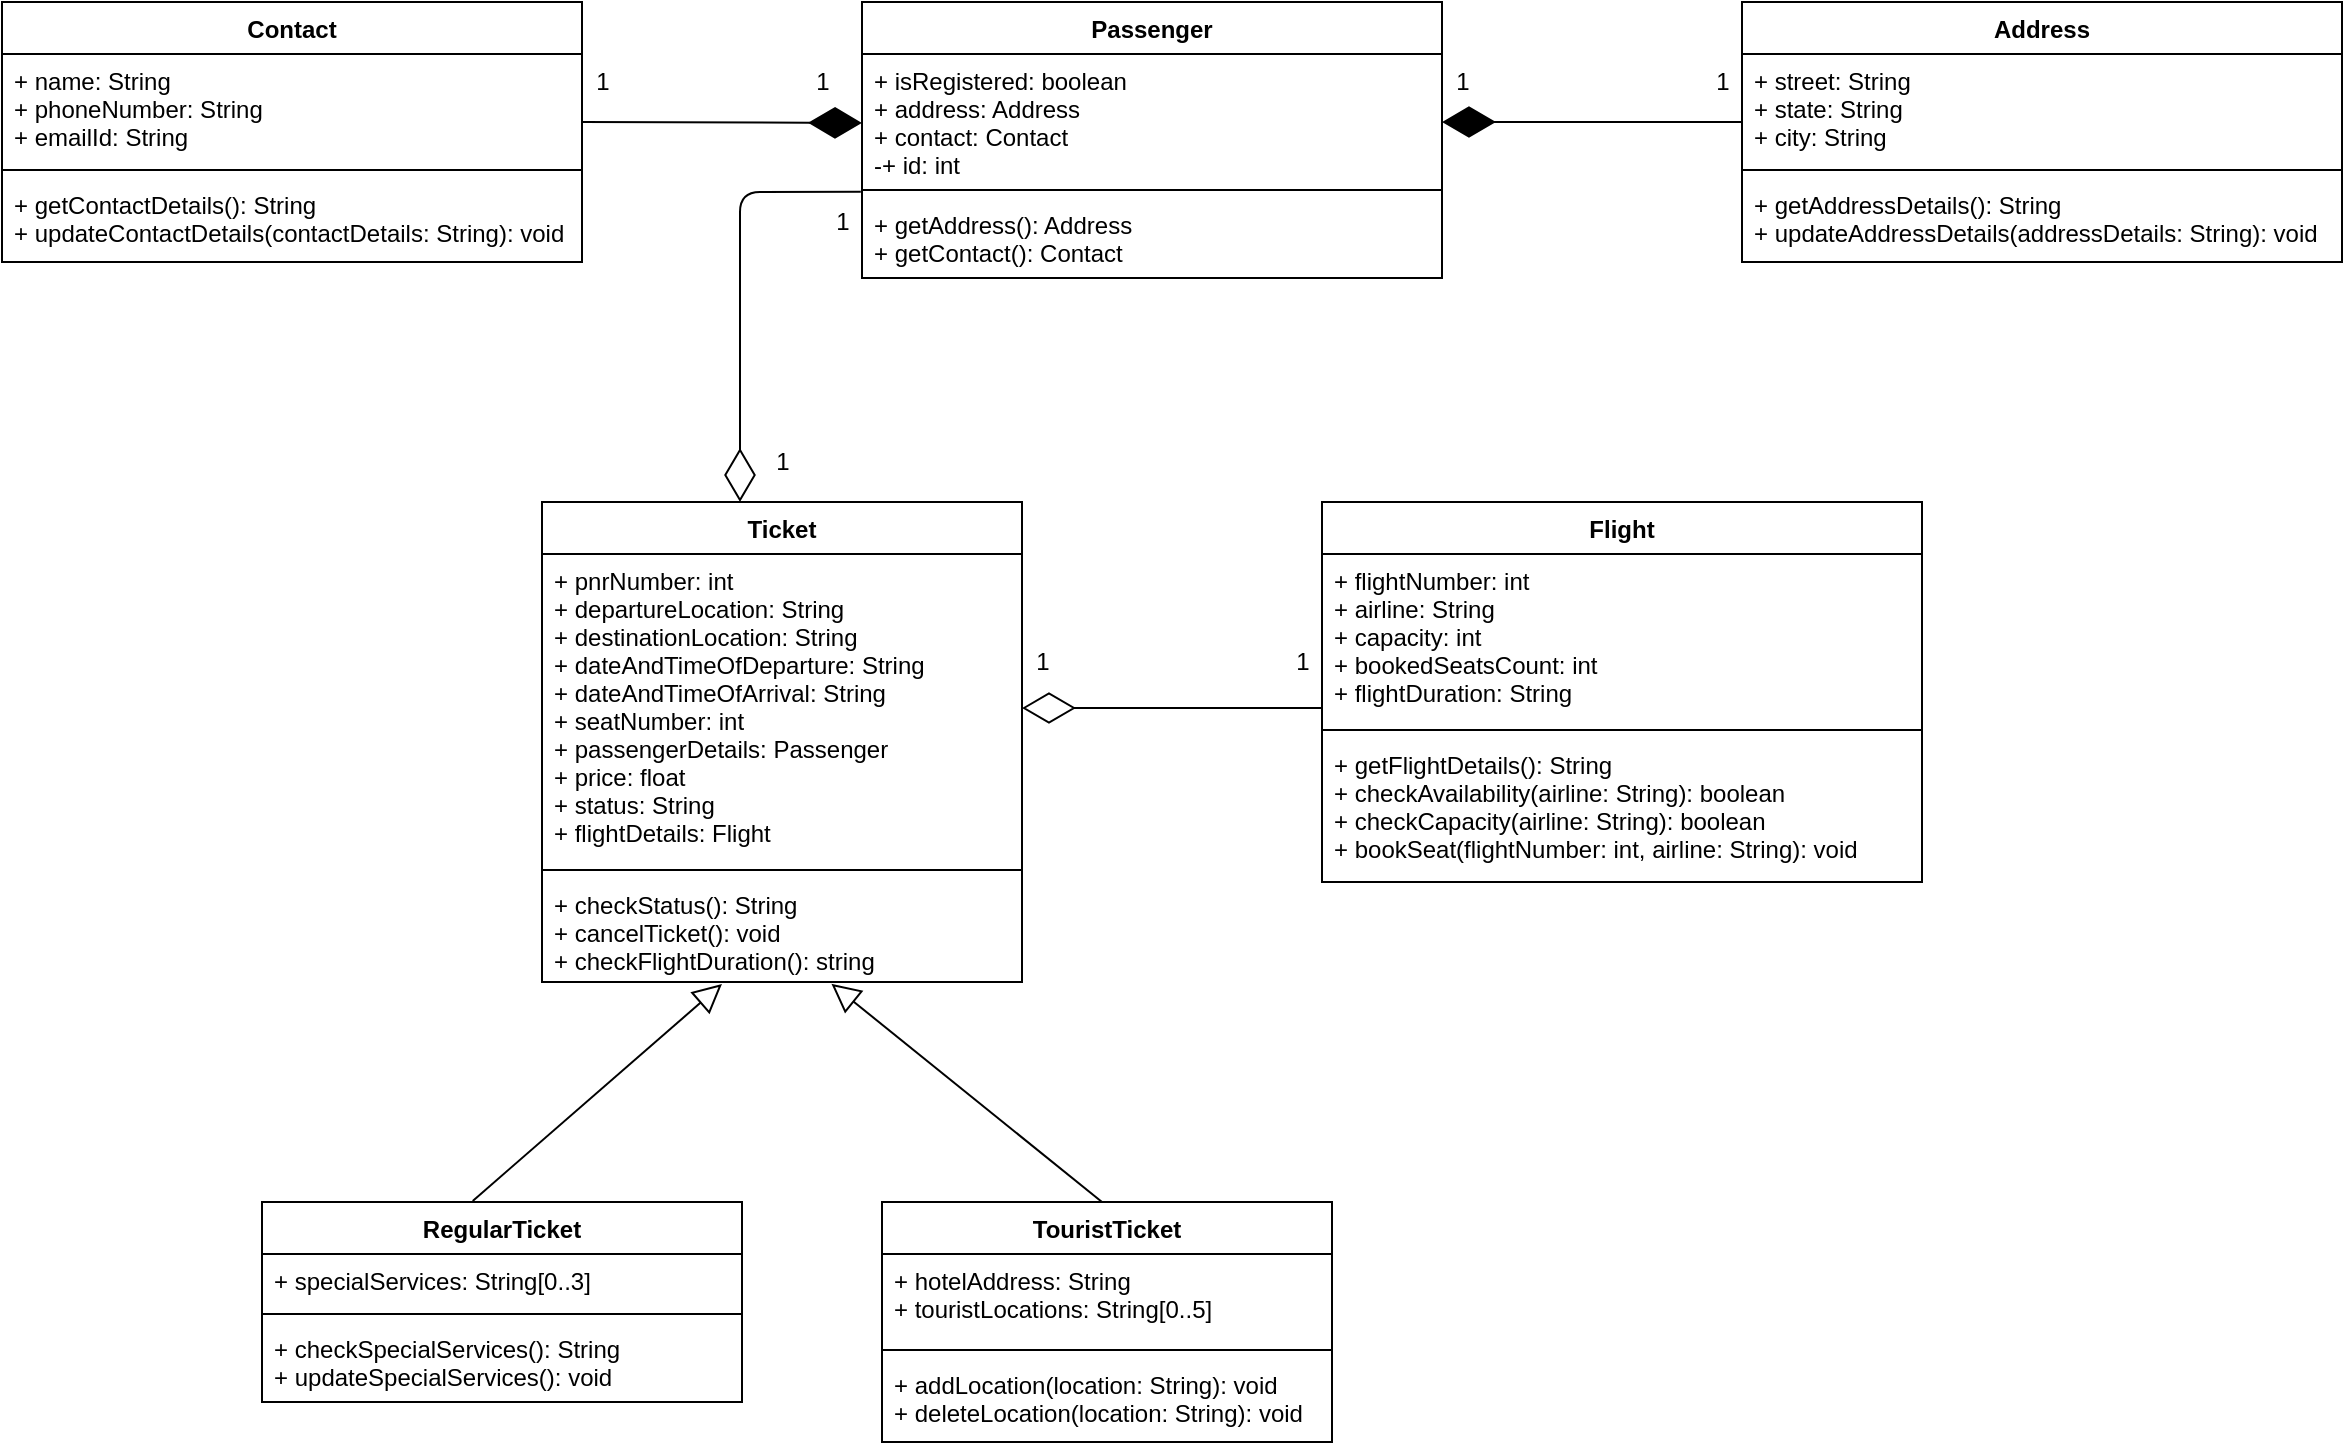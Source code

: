 <mxfile version="15.0.6" type="device"><diagram id="C5RBs43oDa-KdzZeNtuy" name="Page-1"><mxGraphModel dx="1134" dy="483" grid="1" gridSize="10" guides="1" tooltips="1" connect="1" arrows="1" fold="1" page="1" pageScale="1" pageWidth="827" pageHeight="1169" math="0" shadow="0"><root><mxCell id="WIyWlLk6GJQsqaUBKTNV-0"/><mxCell id="WIyWlLk6GJQsqaUBKTNV-1" parent="WIyWlLk6GJQsqaUBKTNV-0"/><mxCell id="T8cEIWK9-Aqo1eCN7g2P-0" value="Contact" style="swimlane;fontStyle=1;align=center;verticalAlign=top;childLayout=stackLayout;horizontal=1;startSize=26;horizontalStack=0;resizeParent=1;resizeParentMax=0;resizeLast=0;collapsible=1;marginBottom=0;" vertex="1" parent="WIyWlLk6GJQsqaUBKTNV-1"><mxGeometry x="50" y="410" width="290" height="130" as="geometry"/></mxCell><mxCell id="T8cEIWK9-Aqo1eCN7g2P-1" value="+ name: String&#10;+ phoneNumber: String&#10;+ emailId: String" style="text;strokeColor=none;fillColor=none;align=left;verticalAlign=top;spacingLeft=4;spacingRight=4;overflow=hidden;rotatable=0;points=[[0,0.5],[1,0.5]];portConstraint=eastwest;" vertex="1" parent="T8cEIWK9-Aqo1eCN7g2P-0"><mxGeometry y="26" width="290" height="54" as="geometry"/></mxCell><mxCell id="T8cEIWK9-Aqo1eCN7g2P-2" value="" style="line;strokeWidth=1;fillColor=none;align=left;verticalAlign=middle;spacingTop=-1;spacingLeft=3;spacingRight=3;rotatable=0;labelPosition=right;points=[];portConstraint=eastwest;" vertex="1" parent="T8cEIWK9-Aqo1eCN7g2P-0"><mxGeometry y="80" width="290" height="8" as="geometry"/></mxCell><mxCell id="T8cEIWK9-Aqo1eCN7g2P-3" value="+ getContactDetails(): String&#10;+ updateContactDetails(contactDetails: String): void" style="text;strokeColor=none;fillColor=none;align=left;verticalAlign=top;spacingLeft=4;spacingRight=4;overflow=hidden;rotatable=0;points=[[0,0.5],[1,0.5]];portConstraint=eastwest;" vertex="1" parent="T8cEIWK9-Aqo1eCN7g2P-0"><mxGeometry y="88" width="290" height="42" as="geometry"/></mxCell><mxCell id="T8cEIWK9-Aqo1eCN7g2P-4" value="Address" style="swimlane;fontStyle=1;align=center;verticalAlign=top;childLayout=stackLayout;horizontal=1;startSize=26;horizontalStack=0;resizeParent=1;resizeParentMax=0;resizeLast=0;collapsible=1;marginBottom=0;" vertex="1" parent="WIyWlLk6GJQsqaUBKTNV-1"><mxGeometry x="920" y="410" width="300" height="130" as="geometry"/></mxCell><mxCell id="T8cEIWK9-Aqo1eCN7g2P-5" value="+ street: String&#10;+ state: String&#10;+ city: String" style="text;strokeColor=none;fillColor=none;align=left;verticalAlign=top;spacingLeft=4;spacingRight=4;overflow=hidden;rotatable=0;points=[[0,0.5],[1,0.5]];portConstraint=eastwest;" vertex="1" parent="T8cEIWK9-Aqo1eCN7g2P-4"><mxGeometry y="26" width="300" height="54" as="geometry"/></mxCell><mxCell id="T8cEIWK9-Aqo1eCN7g2P-6" value="" style="line;strokeWidth=1;fillColor=none;align=left;verticalAlign=middle;spacingTop=-1;spacingLeft=3;spacingRight=3;rotatable=0;labelPosition=right;points=[];portConstraint=eastwest;" vertex="1" parent="T8cEIWK9-Aqo1eCN7g2P-4"><mxGeometry y="80" width="300" height="8" as="geometry"/></mxCell><mxCell id="T8cEIWK9-Aqo1eCN7g2P-7" value="+ getAddressDetails(): String&#10;+ updateAddressDetails(addressDetails: String): void" style="text;strokeColor=none;fillColor=none;align=left;verticalAlign=top;spacingLeft=4;spacingRight=4;overflow=hidden;rotatable=0;points=[[0,0.5],[1,0.5]];portConstraint=eastwest;" vertex="1" parent="T8cEIWK9-Aqo1eCN7g2P-4"><mxGeometry y="88" width="300" height="42" as="geometry"/></mxCell><mxCell id="T8cEIWK9-Aqo1eCN7g2P-8" value="Flight" style="swimlane;fontStyle=1;align=center;verticalAlign=top;childLayout=stackLayout;horizontal=1;startSize=26;horizontalStack=0;resizeParent=1;resizeParentMax=0;resizeLast=0;collapsible=1;marginBottom=0;" vertex="1" parent="WIyWlLk6GJQsqaUBKTNV-1"><mxGeometry x="710" y="660" width="300" height="190" as="geometry"/></mxCell><mxCell id="T8cEIWK9-Aqo1eCN7g2P-9" value="+ flightNumber: int&#10;+ airline: String&#10;+ capacity: int&#10;+ bookedSeatsCount: int&#10;+ flightDuration: String" style="text;strokeColor=none;fillColor=none;align=left;verticalAlign=top;spacingLeft=4;spacingRight=4;overflow=hidden;rotatable=0;points=[[0,0.5],[1,0.5]];portConstraint=eastwest;" vertex="1" parent="T8cEIWK9-Aqo1eCN7g2P-8"><mxGeometry y="26" width="300" height="84" as="geometry"/></mxCell><mxCell id="T8cEIWK9-Aqo1eCN7g2P-10" value="" style="line;strokeWidth=1;fillColor=none;align=left;verticalAlign=middle;spacingTop=-1;spacingLeft=3;spacingRight=3;rotatable=0;labelPosition=right;points=[];portConstraint=eastwest;" vertex="1" parent="T8cEIWK9-Aqo1eCN7g2P-8"><mxGeometry y="110" width="300" height="8" as="geometry"/></mxCell><mxCell id="T8cEIWK9-Aqo1eCN7g2P-11" value="+ getFlightDetails(): String&#10;+ checkAvailability(airline: String): boolean&#10;+ checkCapacity(airline: String): boolean&#10;+ bookSeat(flightNumber: int, airline: String): void&#10;" style="text;strokeColor=none;fillColor=none;align=left;verticalAlign=top;spacingLeft=4;spacingRight=4;overflow=hidden;rotatable=0;points=[[0,0.5],[1,0.5]];portConstraint=eastwest;" vertex="1" parent="T8cEIWK9-Aqo1eCN7g2P-8"><mxGeometry y="118" width="300" height="72" as="geometry"/></mxCell><mxCell id="T8cEIWK9-Aqo1eCN7g2P-12" value="Passenger" style="swimlane;fontStyle=1;align=center;verticalAlign=top;childLayout=stackLayout;horizontal=1;startSize=26;horizontalStack=0;resizeParent=1;resizeParentMax=0;resizeLast=0;collapsible=1;marginBottom=0;" vertex="1" parent="WIyWlLk6GJQsqaUBKTNV-1"><mxGeometry x="480" y="410" width="290" height="138" as="geometry"/></mxCell><mxCell id="T8cEIWK9-Aqo1eCN7g2P-13" value="+ isRegistered: boolean&#10;+ address: Address&#10;+ contact: Contact&#10;-+ id: int" style="text;strokeColor=none;fillColor=none;align=left;verticalAlign=top;spacingLeft=4;spacingRight=4;overflow=hidden;rotatable=0;points=[[0,0.5],[1,0.5]];portConstraint=eastwest;" vertex="1" parent="T8cEIWK9-Aqo1eCN7g2P-12"><mxGeometry y="26" width="290" height="64" as="geometry"/></mxCell><mxCell id="T8cEIWK9-Aqo1eCN7g2P-14" value="" style="line;strokeWidth=1;fillColor=none;align=left;verticalAlign=middle;spacingTop=-1;spacingLeft=3;spacingRight=3;rotatable=0;labelPosition=right;points=[];portConstraint=eastwest;" vertex="1" parent="T8cEIWK9-Aqo1eCN7g2P-12"><mxGeometry y="90" width="290" height="8" as="geometry"/></mxCell><mxCell id="T8cEIWK9-Aqo1eCN7g2P-15" value="+ getAddress(): Address&#10;+ getContact(): Contact" style="text;strokeColor=none;fillColor=none;align=left;verticalAlign=top;spacingLeft=4;spacingRight=4;overflow=hidden;rotatable=0;points=[[0,0.5],[1,0.5]];portConstraint=eastwest;" vertex="1" parent="T8cEIWK9-Aqo1eCN7g2P-12"><mxGeometry y="98" width="290" height="40" as="geometry"/></mxCell><mxCell id="T8cEIWK9-Aqo1eCN7g2P-16" value="Ticket" style="swimlane;fontStyle=1;align=center;verticalAlign=top;childLayout=stackLayout;horizontal=1;startSize=26;horizontalStack=0;resizeParent=1;resizeParentMax=0;resizeLast=0;collapsible=1;marginBottom=0;" vertex="1" parent="WIyWlLk6GJQsqaUBKTNV-1"><mxGeometry x="320" y="660" width="240" height="240" as="geometry"/></mxCell><mxCell id="T8cEIWK9-Aqo1eCN7g2P-17" value="+ pnrNumber: int&#10;+ departureLocation: String&#10;+ destinationLocation: String&#10;+ dateAndTimeOfDeparture: String&#10;+ dateAndTimeOfArrival: String&#10;+ seatNumber: int&#10;+ passengerDetails: Passenger&#10;+ price: float&#10;+ status: String&#10;+ flightDetails: Flight&#10;" style="text;strokeColor=none;fillColor=none;align=left;verticalAlign=top;spacingLeft=4;spacingRight=4;overflow=hidden;rotatable=0;points=[[0,0.5],[1,0.5]];portConstraint=eastwest;" vertex="1" parent="T8cEIWK9-Aqo1eCN7g2P-16"><mxGeometry y="26" width="240" height="154" as="geometry"/></mxCell><mxCell id="T8cEIWK9-Aqo1eCN7g2P-18" value="" style="line;strokeWidth=1;fillColor=none;align=left;verticalAlign=middle;spacingTop=-1;spacingLeft=3;spacingRight=3;rotatable=0;labelPosition=right;points=[];portConstraint=eastwest;" vertex="1" parent="T8cEIWK9-Aqo1eCN7g2P-16"><mxGeometry y="180" width="240" height="8" as="geometry"/></mxCell><mxCell id="T8cEIWK9-Aqo1eCN7g2P-19" value="+ checkStatus(): String&#10;+ cancelTicket(): void&#10;+ checkFlightDuration(): string" style="text;strokeColor=none;fillColor=none;align=left;verticalAlign=top;spacingLeft=4;spacingRight=4;overflow=hidden;rotatable=0;points=[[0,0.5],[1,0.5]];portConstraint=eastwest;" vertex="1" parent="T8cEIWK9-Aqo1eCN7g2P-16"><mxGeometry y="188" width="240" height="52" as="geometry"/></mxCell><mxCell id="T8cEIWK9-Aqo1eCN7g2P-21" value="RegularTicket" style="swimlane;fontStyle=1;align=center;verticalAlign=top;childLayout=stackLayout;horizontal=1;startSize=26;horizontalStack=0;resizeParent=1;resizeParentMax=0;resizeLast=0;collapsible=1;marginBottom=0;" vertex="1" parent="WIyWlLk6GJQsqaUBKTNV-1"><mxGeometry x="180" y="1010" width="240" height="100" as="geometry"/></mxCell><mxCell id="T8cEIWK9-Aqo1eCN7g2P-22" value="+ specialServices: String[0..3]" style="text;strokeColor=none;fillColor=none;align=left;verticalAlign=top;spacingLeft=4;spacingRight=4;overflow=hidden;rotatable=0;points=[[0,0.5],[1,0.5]];portConstraint=eastwest;" vertex="1" parent="T8cEIWK9-Aqo1eCN7g2P-21"><mxGeometry y="26" width="240" height="26" as="geometry"/></mxCell><mxCell id="T8cEIWK9-Aqo1eCN7g2P-23" value="" style="line;strokeWidth=1;fillColor=none;align=left;verticalAlign=middle;spacingTop=-1;spacingLeft=3;spacingRight=3;rotatable=0;labelPosition=right;points=[];portConstraint=eastwest;" vertex="1" parent="T8cEIWK9-Aqo1eCN7g2P-21"><mxGeometry y="52" width="240" height="8" as="geometry"/></mxCell><mxCell id="T8cEIWK9-Aqo1eCN7g2P-24" value="+ checkSpecialServices(): String&#10;+ updateSpecialServices(): void" style="text;strokeColor=none;fillColor=none;align=left;verticalAlign=top;spacingLeft=4;spacingRight=4;overflow=hidden;rotatable=0;points=[[0,0.5],[1,0.5]];portConstraint=eastwest;" vertex="1" parent="T8cEIWK9-Aqo1eCN7g2P-21"><mxGeometry y="60" width="240" height="40" as="geometry"/></mxCell><mxCell id="T8cEIWK9-Aqo1eCN7g2P-25" value="TouristTicket" style="swimlane;fontStyle=1;align=center;verticalAlign=top;childLayout=stackLayout;horizontal=1;startSize=26;horizontalStack=0;resizeParent=1;resizeParentMax=0;resizeLast=0;collapsible=1;marginBottom=0;" vertex="1" parent="WIyWlLk6GJQsqaUBKTNV-1"><mxGeometry x="490" y="1010" width="225" height="120" as="geometry"/></mxCell><mxCell id="T8cEIWK9-Aqo1eCN7g2P-26" value="+ hotelAddress: String&#10;+ touristLocations: String[0..5]" style="text;strokeColor=none;fillColor=none;align=left;verticalAlign=top;spacingLeft=4;spacingRight=4;overflow=hidden;rotatable=0;points=[[0,0.5],[1,0.5]];portConstraint=eastwest;" vertex="1" parent="T8cEIWK9-Aqo1eCN7g2P-25"><mxGeometry y="26" width="225" height="44" as="geometry"/></mxCell><mxCell id="T8cEIWK9-Aqo1eCN7g2P-27" value="" style="line;strokeWidth=1;fillColor=none;align=left;verticalAlign=middle;spacingTop=-1;spacingLeft=3;spacingRight=3;rotatable=0;labelPosition=right;points=[];portConstraint=eastwest;" vertex="1" parent="T8cEIWK9-Aqo1eCN7g2P-25"><mxGeometry y="70" width="225" height="8" as="geometry"/></mxCell><mxCell id="T8cEIWK9-Aqo1eCN7g2P-28" value="+ addLocation(location: String): void&#10;+ deleteLocation(location: String): void" style="text;strokeColor=none;fillColor=none;align=left;verticalAlign=top;spacingLeft=4;spacingRight=4;overflow=hidden;rotatable=0;points=[[0,0.5],[1,0.5]];portConstraint=eastwest;" vertex="1" parent="T8cEIWK9-Aqo1eCN7g2P-25"><mxGeometry y="78" width="225" height="42" as="geometry"/></mxCell><mxCell id="T8cEIWK9-Aqo1eCN7g2P-29" value="" style="endArrow=diamondThin;endFill=1;endSize=24;html=1;" edge="1" parent="WIyWlLk6GJQsqaUBKTNV-1"><mxGeometry width="160" relative="1" as="geometry"><mxPoint x="340" y="470" as="sourcePoint"/><mxPoint x="480" y="470.45" as="targetPoint"/></mxGeometry></mxCell><mxCell id="T8cEIWK9-Aqo1eCN7g2P-30" value="" style="endArrow=diamondThin;endFill=1;endSize=24;html=1;" edge="1" parent="WIyWlLk6GJQsqaUBKTNV-1"><mxGeometry width="160" relative="1" as="geometry"><mxPoint x="920" y="470" as="sourcePoint"/><mxPoint x="770" y="470" as="targetPoint"/><Array as="points"><mxPoint x="860" y="470"/></Array></mxGeometry></mxCell><mxCell id="T8cEIWK9-Aqo1eCN7g2P-33" value="" style="endArrow=diamondThin;endFill=0;endSize=24;html=1;exitX=-0.002;exitY=1.077;exitDx=0;exitDy=0;exitPerimeter=0;" edge="1" parent="WIyWlLk6GJQsqaUBKTNV-1" source="T8cEIWK9-Aqo1eCN7g2P-13"><mxGeometry width="160" relative="1" as="geometry"><mxPoint x="390" y="600" as="sourcePoint"/><mxPoint x="419" y="660" as="targetPoint"/><Array as="points"><mxPoint x="419" y="505"/></Array></mxGeometry></mxCell><mxCell id="T8cEIWK9-Aqo1eCN7g2P-34" value="" style="endArrow=diamondThin;endFill=0;endSize=24;html=1;" edge="1" parent="WIyWlLk6GJQsqaUBKTNV-1"><mxGeometry width="160" relative="1" as="geometry"><mxPoint x="710" y="763" as="sourcePoint"/><mxPoint x="560" y="763" as="targetPoint"/></mxGeometry></mxCell><mxCell id="T8cEIWK9-Aqo1eCN7g2P-35" value="1" style="text;html=1;align=center;verticalAlign=middle;resizable=0;points=[];autosize=1;strokeColor=none;fillColor=none;" vertex="1" parent="WIyWlLk6GJQsqaUBKTNV-1"><mxGeometry x="340" y="440" width="20" height="20" as="geometry"/></mxCell><mxCell id="T8cEIWK9-Aqo1eCN7g2P-37" value="1" style="text;html=1;align=center;verticalAlign=middle;resizable=0;points=[];autosize=1;strokeColor=none;fillColor=none;" vertex="1" parent="WIyWlLk6GJQsqaUBKTNV-1"><mxGeometry x="450" y="440" width="20" height="20" as="geometry"/></mxCell><mxCell id="T8cEIWK9-Aqo1eCN7g2P-38" value="1" style="text;html=1;align=center;verticalAlign=middle;resizable=0;points=[];autosize=1;strokeColor=none;fillColor=none;" vertex="1" parent="WIyWlLk6GJQsqaUBKTNV-1"><mxGeometry x="900" y="440" width="20" height="20" as="geometry"/></mxCell><mxCell id="T8cEIWK9-Aqo1eCN7g2P-39" value="1" style="text;html=1;align=center;verticalAlign=middle;resizable=0;points=[];autosize=1;strokeColor=none;fillColor=none;" vertex="1" parent="WIyWlLk6GJQsqaUBKTNV-1"><mxGeometry x="770" y="440" width="20" height="20" as="geometry"/></mxCell><mxCell id="T8cEIWK9-Aqo1eCN7g2P-40" value="1" style="text;html=1;align=center;verticalAlign=middle;resizable=0;points=[];autosize=1;strokeColor=none;fillColor=none;" vertex="1" parent="WIyWlLk6GJQsqaUBKTNV-1"><mxGeometry x="460" y="510" width="20" height="20" as="geometry"/></mxCell><mxCell id="T8cEIWK9-Aqo1eCN7g2P-43" value="1" style="text;html=1;align=center;verticalAlign=middle;resizable=0;points=[];autosize=1;strokeColor=none;fillColor=none;" vertex="1" parent="WIyWlLk6GJQsqaUBKTNV-1"><mxGeometry x="430" y="630" width="20" height="20" as="geometry"/></mxCell><mxCell id="T8cEIWK9-Aqo1eCN7g2P-44" value="1" style="text;html=1;align=center;verticalAlign=middle;resizable=0;points=[];autosize=1;strokeColor=none;fillColor=none;" vertex="1" parent="WIyWlLk6GJQsqaUBKTNV-1"><mxGeometry x="690" y="730" width="20" height="20" as="geometry"/></mxCell><mxCell id="T8cEIWK9-Aqo1eCN7g2P-45" value="1" style="text;html=1;align=center;verticalAlign=middle;resizable=0;points=[];autosize=1;strokeColor=none;fillColor=none;" vertex="1" parent="WIyWlLk6GJQsqaUBKTNV-1"><mxGeometry x="560" y="730" width="20" height="20" as="geometry"/></mxCell><mxCell id="T8cEIWK9-Aqo1eCN7g2P-46" value="" style="edgeStyle=none;html=1;endSize=12;endArrow=block;endFill=0;exitX=0.439;exitY=-0.005;exitDx=0;exitDy=0;exitPerimeter=0;" edge="1" parent="WIyWlLk6GJQsqaUBKTNV-1" source="T8cEIWK9-Aqo1eCN7g2P-21"><mxGeometry width="160" relative="1" as="geometry"><mxPoint x="290" y="1008" as="sourcePoint"/><mxPoint x="410" y="901" as="targetPoint"/></mxGeometry></mxCell><mxCell id="T8cEIWK9-Aqo1eCN7g2P-47" value="" style="edgeStyle=none;html=1;endSize=12;endArrow=block;endFill=0;entryX=0.603;entryY=1.017;entryDx=0;entryDy=0;entryPerimeter=0;" edge="1" parent="WIyWlLk6GJQsqaUBKTNV-1" target="T8cEIWK9-Aqo1eCN7g2P-19"><mxGeometry width="160" relative="1" as="geometry"><mxPoint x="600" y="1010" as="sourcePoint"/><mxPoint x="467" y="902" as="targetPoint"/></mxGeometry></mxCell></root></mxGraphModel></diagram></mxfile>